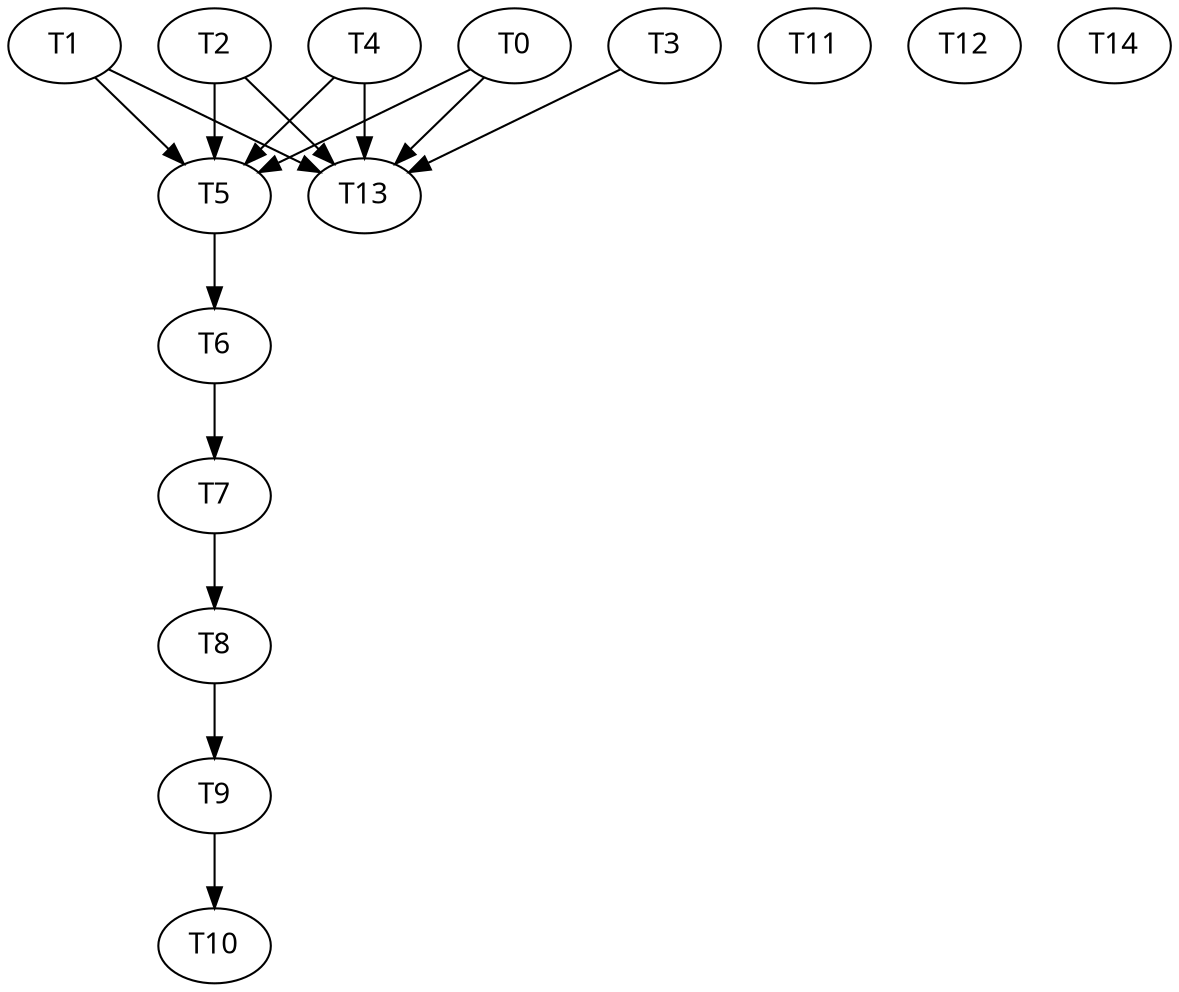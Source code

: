 digraph "taskset-1" {
	node [fontname=Ubuntu]
	T0
	T0 -> T5
	T0 -> T13
	T1
	T1 -> T5
	T1 -> T13
	T2
	T2 -> T5
	T2 -> T13
	T3
	T3 -> T13
	T4
	T4 -> T5
	T4 -> T13
	T5
	T5 -> T6
	T6
	T6 -> T7
	T7
	T7 -> T8
	T8
	T8 -> T9
	T9
	T9 -> T10
	T10
	T11
	T12
	T13
	T14
}
